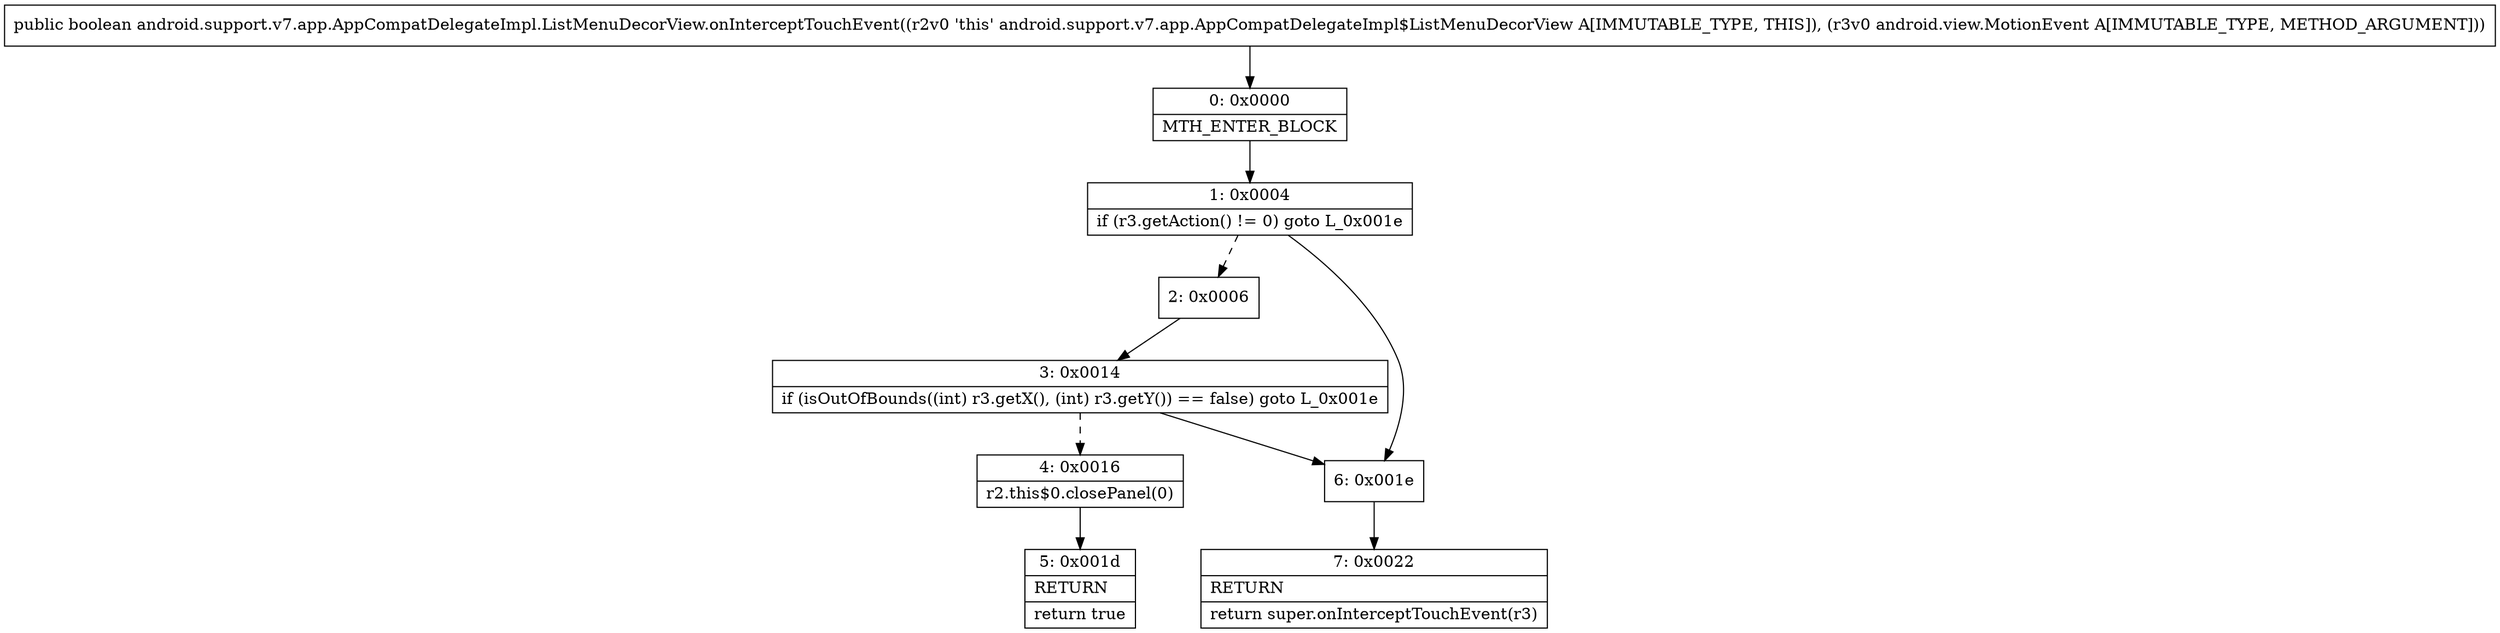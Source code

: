 digraph "CFG forandroid.support.v7.app.AppCompatDelegateImpl.ListMenuDecorView.onInterceptTouchEvent(Landroid\/view\/MotionEvent;)Z" {
Node_0 [shape=record,label="{0\:\ 0x0000|MTH_ENTER_BLOCK\l}"];
Node_1 [shape=record,label="{1\:\ 0x0004|if (r3.getAction() != 0) goto L_0x001e\l}"];
Node_2 [shape=record,label="{2\:\ 0x0006}"];
Node_3 [shape=record,label="{3\:\ 0x0014|if (isOutOfBounds((int) r3.getX(), (int) r3.getY()) == false) goto L_0x001e\l}"];
Node_4 [shape=record,label="{4\:\ 0x0016|r2.this$0.closePanel(0)\l}"];
Node_5 [shape=record,label="{5\:\ 0x001d|RETURN\l|return true\l}"];
Node_6 [shape=record,label="{6\:\ 0x001e}"];
Node_7 [shape=record,label="{7\:\ 0x0022|RETURN\l|return super.onInterceptTouchEvent(r3)\l}"];
MethodNode[shape=record,label="{public boolean android.support.v7.app.AppCompatDelegateImpl.ListMenuDecorView.onInterceptTouchEvent((r2v0 'this' android.support.v7.app.AppCompatDelegateImpl$ListMenuDecorView A[IMMUTABLE_TYPE, THIS]), (r3v0 android.view.MotionEvent A[IMMUTABLE_TYPE, METHOD_ARGUMENT])) }"];
MethodNode -> Node_0;
Node_0 -> Node_1;
Node_1 -> Node_2[style=dashed];
Node_1 -> Node_6;
Node_2 -> Node_3;
Node_3 -> Node_4[style=dashed];
Node_3 -> Node_6;
Node_4 -> Node_5;
Node_6 -> Node_7;
}

